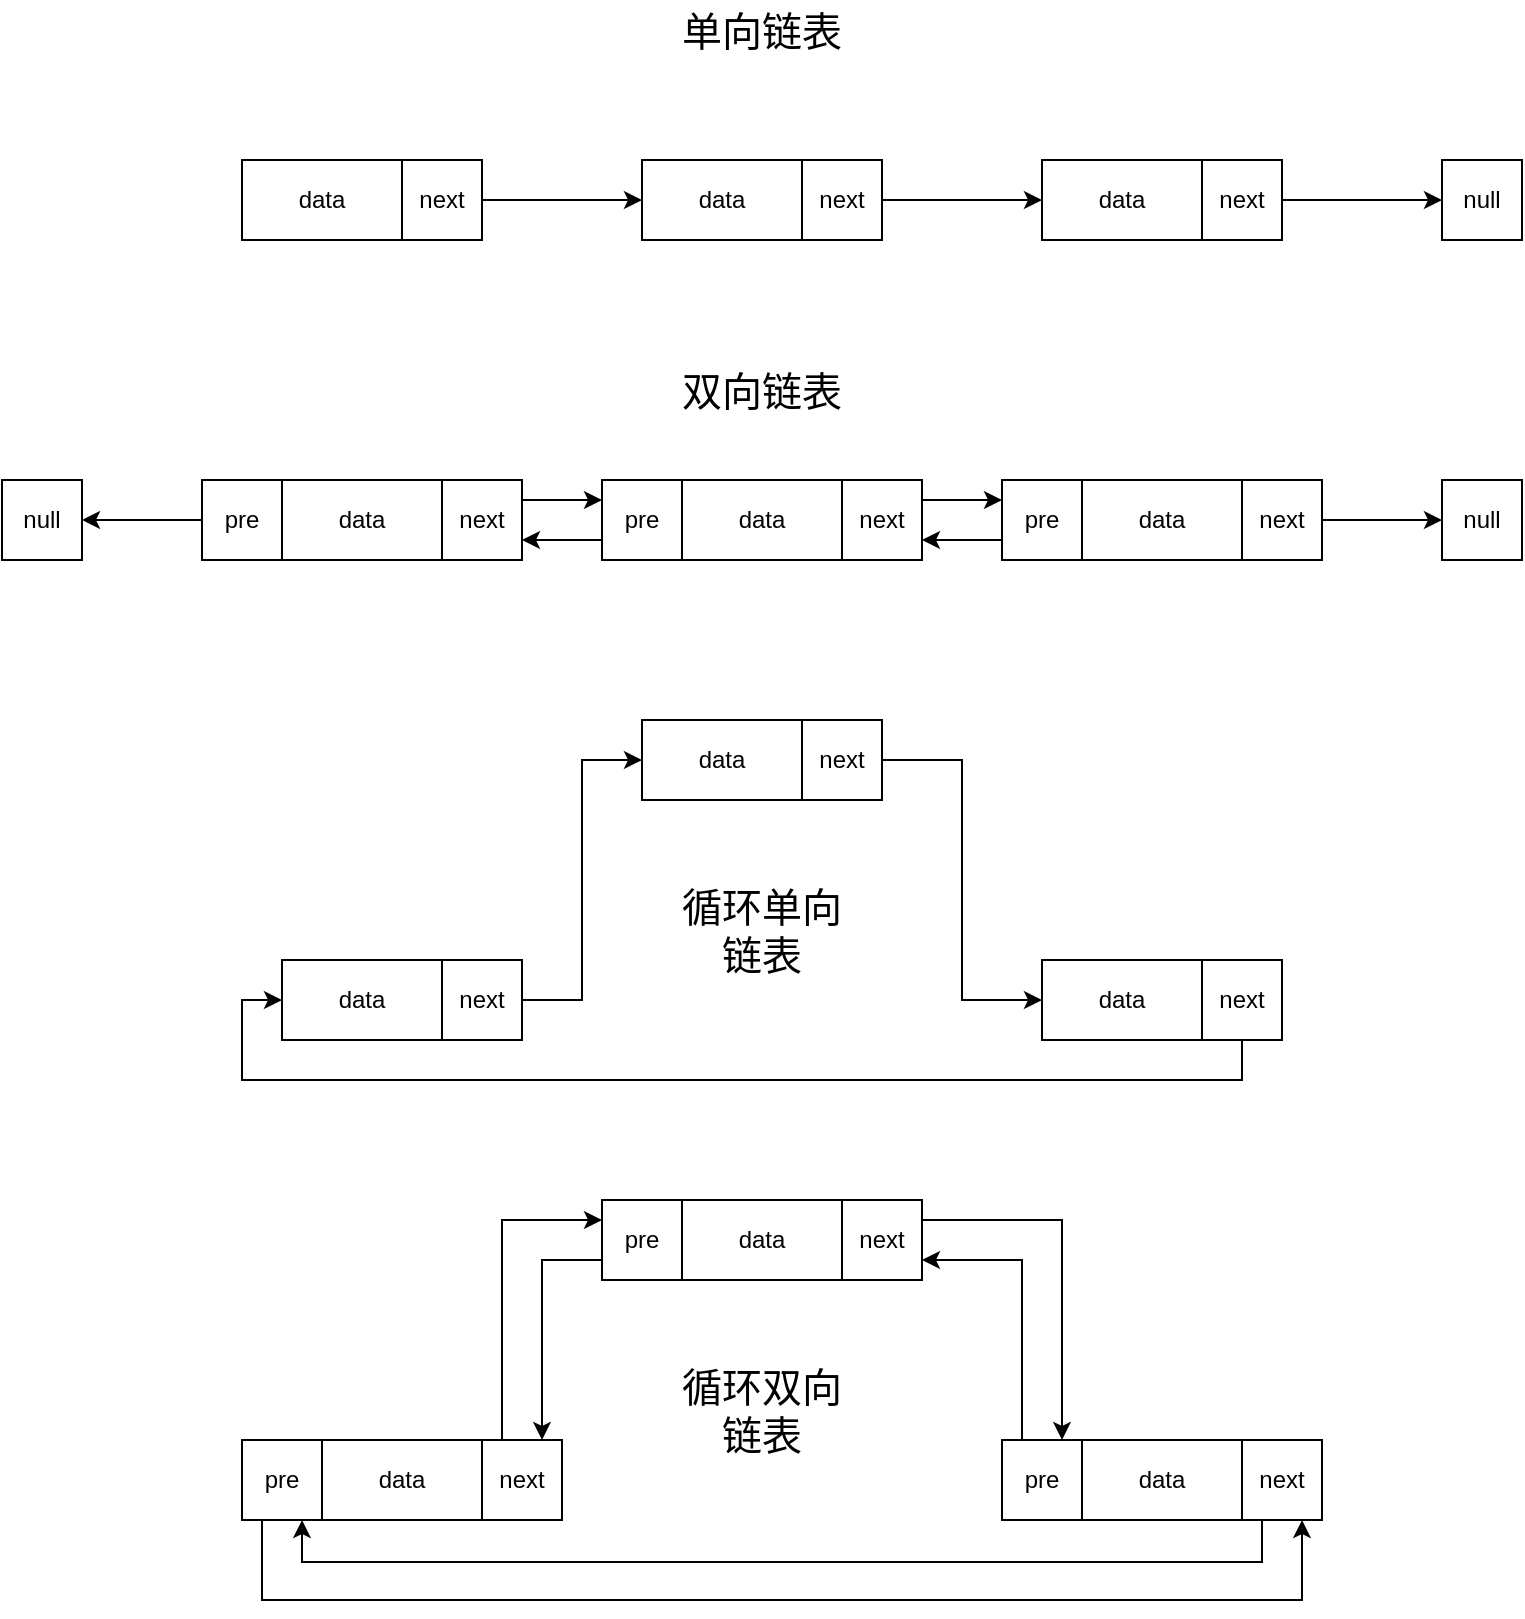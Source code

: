 <mxfile version="27.0.5">
  <diagram name="第 1 页" id="KAM_uYo274XT8sC_KYx2">
    <mxGraphModel dx="1234" dy="803" grid="1" gridSize="10" guides="1" tooltips="1" connect="1" arrows="1" fold="1" page="1" pageScale="1" pageWidth="827" pageHeight="1169" math="0" shadow="0">
      <root>
        <mxCell id="0" />
        <mxCell id="1" parent="0" />
        <mxCell id="VaRB4M7GBHj9MHcpwjuo-7" value="" style="group" vertex="1" connectable="0" parent="1">
          <mxGeometry x="160" y="280" width="120" height="40" as="geometry" />
        </mxCell>
        <mxCell id="VaRB4M7GBHj9MHcpwjuo-3" value="data" style="rounded=0;whiteSpace=wrap;html=1;shadow=0;" vertex="1" parent="VaRB4M7GBHj9MHcpwjuo-7">
          <mxGeometry width="80" height="40" as="geometry" />
        </mxCell>
        <mxCell id="VaRB4M7GBHj9MHcpwjuo-4" value="next" style="whiteSpace=wrap;html=1;aspect=fixed;shadow=0;" vertex="1" parent="VaRB4M7GBHj9MHcpwjuo-7">
          <mxGeometry x="80" width="40" height="40" as="geometry" />
        </mxCell>
        <mxCell id="VaRB4M7GBHj9MHcpwjuo-26" value="" style="group" vertex="1" connectable="0" parent="1">
          <mxGeometry x="360" y="280" width="120" height="40" as="geometry" />
        </mxCell>
        <mxCell id="VaRB4M7GBHj9MHcpwjuo-27" value="data" style="rounded=0;whiteSpace=wrap;html=1;shadow=0;" vertex="1" parent="VaRB4M7GBHj9MHcpwjuo-26">
          <mxGeometry width="80" height="40" as="geometry" />
        </mxCell>
        <mxCell id="VaRB4M7GBHj9MHcpwjuo-28" value="next" style="whiteSpace=wrap;html=1;aspect=fixed;shadow=0;" vertex="1" parent="VaRB4M7GBHj9MHcpwjuo-26">
          <mxGeometry x="80" width="40" height="40" as="geometry" />
        </mxCell>
        <mxCell id="VaRB4M7GBHj9MHcpwjuo-29" value="" style="group" vertex="1" connectable="0" parent="1">
          <mxGeometry x="560" y="280" width="120" height="40" as="geometry" />
        </mxCell>
        <mxCell id="VaRB4M7GBHj9MHcpwjuo-30" value="data" style="rounded=0;whiteSpace=wrap;html=1;shadow=0;" vertex="1" parent="VaRB4M7GBHj9MHcpwjuo-29">
          <mxGeometry width="80" height="40" as="geometry" />
        </mxCell>
        <mxCell id="VaRB4M7GBHj9MHcpwjuo-31" value="next" style="whiteSpace=wrap;html=1;aspect=fixed;shadow=0;" vertex="1" parent="VaRB4M7GBHj9MHcpwjuo-29">
          <mxGeometry x="80" width="40" height="40" as="geometry" />
        </mxCell>
        <mxCell id="VaRB4M7GBHj9MHcpwjuo-44" value="" style="group" vertex="1" connectable="0" parent="1">
          <mxGeometry x="180" y="680" width="120" height="40" as="geometry" />
        </mxCell>
        <mxCell id="VaRB4M7GBHj9MHcpwjuo-45" value="data" style="rounded=0;whiteSpace=wrap;html=1;shadow=0;" vertex="1" parent="VaRB4M7GBHj9MHcpwjuo-44">
          <mxGeometry width="80" height="40" as="geometry" />
        </mxCell>
        <mxCell id="VaRB4M7GBHj9MHcpwjuo-46" value="next" style="whiteSpace=wrap;html=1;aspect=fixed;shadow=0;" vertex="1" parent="VaRB4M7GBHj9MHcpwjuo-44">
          <mxGeometry x="80" width="40" height="40" as="geometry" />
        </mxCell>
        <mxCell id="VaRB4M7GBHj9MHcpwjuo-47" value="" style="group" vertex="1" connectable="0" parent="1">
          <mxGeometry x="360" y="560" width="120" height="40" as="geometry" />
        </mxCell>
        <mxCell id="VaRB4M7GBHj9MHcpwjuo-48" value="data" style="rounded=0;whiteSpace=wrap;html=1;shadow=0;" vertex="1" parent="VaRB4M7GBHj9MHcpwjuo-47">
          <mxGeometry width="80" height="40" as="geometry" />
        </mxCell>
        <mxCell id="VaRB4M7GBHj9MHcpwjuo-49" value="next" style="whiteSpace=wrap;html=1;aspect=fixed;shadow=0;" vertex="1" parent="VaRB4M7GBHj9MHcpwjuo-47">
          <mxGeometry x="80" width="40" height="40" as="geometry" />
        </mxCell>
        <mxCell id="VaRB4M7GBHj9MHcpwjuo-50" value="" style="group" vertex="1" connectable="0" parent="1">
          <mxGeometry x="560" y="680" width="120" height="40" as="geometry" />
        </mxCell>
        <mxCell id="VaRB4M7GBHj9MHcpwjuo-51" value="data" style="rounded=0;whiteSpace=wrap;html=1;shadow=0;" vertex="1" parent="VaRB4M7GBHj9MHcpwjuo-50">
          <mxGeometry width="80" height="40" as="geometry" />
        </mxCell>
        <mxCell id="VaRB4M7GBHj9MHcpwjuo-52" value="next" style="whiteSpace=wrap;html=1;aspect=fixed;shadow=0;" vertex="1" parent="VaRB4M7GBHj9MHcpwjuo-50">
          <mxGeometry x="80" width="40" height="40" as="geometry" />
        </mxCell>
        <mxCell id="VaRB4M7GBHj9MHcpwjuo-65" value="" style="group" vertex="1" connectable="0" parent="1">
          <mxGeometry x="140" y="440" width="160" height="40" as="geometry" />
        </mxCell>
        <mxCell id="VaRB4M7GBHj9MHcpwjuo-32" value="" style="group" vertex="1" connectable="0" parent="VaRB4M7GBHj9MHcpwjuo-65">
          <mxGeometry x="40" width="120" height="40" as="geometry" />
        </mxCell>
        <mxCell id="VaRB4M7GBHj9MHcpwjuo-33" value="data" style="rounded=0;whiteSpace=wrap;html=1;shadow=0;" vertex="1" parent="VaRB4M7GBHj9MHcpwjuo-32">
          <mxGeometry width="80" height="40" as="geometry" />
        </mxCell>
        <mxCell id="VaRB4M7GBHj9MHcpwjuo-34" value="next" style="whiteSpace=wrap;html=1;aspect=fixed;shadow=0;" vertex="1" parent="VaRB4M7GBHj9MHcpwjuo-32">
          <mxGeometry x="80" width="40" height="40" as="geometry" />
        </mxCell>
        <mxCell id="VaRB4M7GBHj9MHcpwjuo-35" value="pre" style="whiteSpace=wrap;html=1;aspect=fixed;shadow=0;" vertex="1" parent="VaRB4M7GBHj9MHcpwjuo-65">
          <mxGeometry width="40" height="40" as="geometry" />
        </mxCell>
        <mxCell id="VaRB4M7GBHj9MHcpwjuo-66" value="" style="group" vertex="1" connectable="0" parent="1">
          <mxGeometry x="340" y="440" width="160" height="40" as="geometry" />
        </mxCell>
        <mxCell id="VaRB4M7GBHj9MHcpwjuo-36" value="" style="group" vertex="1" connectable="0" parent="VaRB4M7GBHj9MHcpwjuo-66">
          <mxGeometry x="40" width="120" height="40" as="geometry" />
        </mxCell>
        <mxCell id="VaRB4M7GBHj9MHcpwjuo-37" value="data" style="rounded=0;whiteSpace=wrap;html=1;shadow=0;" vertex="1" parent="VaRB4M7GBHj9MHcpwjuo-36">
          <mxGeometry width="80" height="40" as="geometry" />
        </mxCell>
        <mxCell id="VaRB4M7GBHj9MHcpwjuo-38" value="next" style="whiteSpace=wrap;html=1;aspect=fixed;shadow=0;" vertex="1" parent="VaRB4M7GBHj9MHcpwjuo-36">
          <mxGeometry x="80" width="40" height="40" as="geometry" />
        </mxCell>
        <mxCell id="VaRB4M7GBHj9MHcpwjuo-39" value="pre" style="whiteSpace=wrap;html=1;aspect=fixed;shadow=0;" vertex="1" parent="VaRB4M7GBHj9MHcpwjuo-66">
          <mxGeometry width="40" height="40" as="geometry" />
        </mxCell>
        <mxCell id="VaRB4M7GBHj9MHcpwjuo-67" value="" style="group" vertex="1" connectable="0" parent="1">
          <mxGeometry x="540" y="440" width="160" height="40" as="geometry" />
        </mxCell>
        <mxCell id="VaRB4M7GBHj9MHcpwjuo-40" value="" style="group" vertex="1" connectable="0" parent="VaRB4M7GBHj9MHcpwjuo-67">
          <mxGeometry x="40" width="120" height="40" as="geometry" />
        </mxCell>
        <mxCell id="VaRB4M7GBHj9MHcpwjuo-41" value="data" style="rounded=0;whiteSpace=wrap;html=1;shadow=0;" vertex="1" parent="VaRB4M7GBHj9MHcpwjuo-40">
          <mxGeometry width="80" height="40" as="geometry" />
        </mxCell>
        <mxCell id="VaRB4M7GBHj9MHcpwjuo-42" value="next" style="whiteSpace=wrap;html=1;aspect=fixed;shadow=0;" vertex="1" parent="VaRB4M7GBHj9MHcpwjuo-40">
          <mxGeometry x="80" width="40" height="40" as="geometry" />
        </mxCell>
        <mxCell id="VaRB4M7GBHj9MHcpwjuo-43" value="pre" style="whiteSpace=wrap;html=1;aspect=fixed;shadow=0;" vertex="1" parent="VaRB4M7GBHj9MHcpwjuo-67">
          <mxGeometry width="40" height="40" as="geometry" />
        </mxCell>
        <mxCell id="VaRB4M7GBHj9MHcpwjuo-68" value="" style="group" vertex="1" connectable="0" parent="1">
          <mxGeometry x="160" y="920" width="160" height="40" as="geometry" />
        </mxCell>
        <mxCell id="VaRB4M7GBHj9MHcpwjuo-53" value="" style="group" vertex="1" connectable="0" parent="VaRB4M7GBHj9MHcpwjuo-68">
          <mxGeometry x="40" width="120" height="40" as="geometry" />
        </mxCell>
        <mxCell id="VaRB4M7GBHj9MHcpwjuo-54" value="data" style="rounded=0;whiteSpace=wrap;html=1;shadow=0;" vertex="1" parent="VaRB4M7GBHj9MHcpwjuo-53">
          <mxGeometry width="80" height="40" as="geometry" />
        </mxCell>
        <mxCell id="VaRB4M7GBHj9MHcpwjuo-55" value="next" style="whiteSpace=wrap;html=1;aspect=fixed;shadow=0;" vertex="1" parent="VaRB4M7GBHj9MHcpwjuo-53">
          <mxGeometry x="80" width="40" height="40" as="geometry" />
        </mxCell>
        <mxCell id="VaRB4M7GBHj9MHcpwjuo-56" value="pre" style="whiteSpace=wrap;html=1;aspect=fixed;shadow=0;" vertex="1" parent="VaRB4M7GBHj9MHcpwjuo-68">
          <mxGeometry width="40" height="40" as="geometry" />
        </mxCell>
        <mxCell id="VaRB4M7GBHj9MHcpwjuo-69" value="" style="group" vertex="1" connectable="0" parent="1">
          <mxGeometry x="340" y="800" width="160" height="40" as="geometry" />
        </mxCell>
        <mxCell id="VaRB4M7GBHj9MHcpwjuo-57" value="" style="group" vertex="1" connectable="0" parent="VaRB4M7GBHj9MHcpwjuo-69">
          <mxGeometry x="40" width="120" height="40" as="geometry" />
        </mxCell>
        <mxCell id="VaRB4M7GBHj9MHcpwjuo-58" value="data" style="rounded=0;whiteSpace=wrap;html=1;shadow=0;" vertex="1" parent="VaRB4M7GBHj9MHcpwjuo-57">
          <mxGeometry width="80" height="40" as="geometry" />
        </mxCell>
        <mxCell id="VaRB4M7GBHj9MHcpwjuo-59" value="next" style="whiteSpace=wrap;html=1;aspect=fixed;shadow=0;" vertex="1" parent="VaRB4M7GBHj9MHcpwjuo-57">
          <mxGeometry x="80" width="40" height="40" as="geometry" />
        </mxCell>
        <mxCell id="VaRB4M7GBHj9MHcpwjuo-60" value="pre" style="whiteSpace=wrap;html=1;aspect=fixed;shadow=0;" vertex="1" parent="VaRB4M7GBHj9MHcpwjuo-69">
          <mxGeometry width="40" height="40" as="geometry" />
        </mxCell>
        <mxCell id="VaRB4M7GBHj9MHcpwjuo-70" value="" style="group" vertex="1" connectable="0" parent="1">
          <mxGeometry x="540" y="920" width="160" height="40" as="geometry" />
        </mxCell>
        <mxCell id="VaRB4M7GBHj9MHcpwjuo-61" value="" style="group" vertex="1" connectable="0" parent="VaRB4M7GBHj9MHcpwjuo-70">
          <mxGeometry x="40" width="120" height="40" as="geometry" />
        </mxCell>
        <mxCell id="VaRB4M7GBHj9MHcpwjuo-62" value="data" style="rounded=0;whiteSpace=wrap;html=1;shadow=0;" vertex="1" parent="VaRB4M7GBHj9MHcpwjuo-61">
          <mxGeometry width="80" height="40" as="geometry" />
        </mxCell>
        <mxCell id="VaRB4M7GBHj9MHcpwjuo-63" value="next" style="whiteSpace=wrap;html=1;aspect=fixed;shadow=0;" vertex="1" parent="VaRB4M7GBHj9MHcpwjuo-61">
          <mxGeometry x="80" width="40" height="40" as="geometry" />
        </mxCell>
        <mxCell id="VaRB4M7GBHj9MHcpwjuo-64" value="pre" style="whiteSpace=wrap;html=1;aspect=fixed;shadow=0;" vertex="1" parent="VaRB4M7GBHj9MHcpwjuo-70">
          <mxGeometry width="40" height="40" as="geometry" />
        </mxCell>
        <mxCell id="VaRB4M7GBHj9MHcpwjuo-71" value="null" style="whiteSpace=wrap;html=1;aspect=fixed;" vertex="1" parent="1">
          <mxGeometry x="760" y="280" width="40" height="40" as="geometry" />
        </mxCell>
        <mxCell id="VaRB4M7GBHj9MHcpwjuo-73" value="" style="edgeStyle=orthogonalEdgeStyle;rounded=0;orthogonalLoop=1;jettySize=auto;html=1;" edge="1" parent="1" source="VaRB4M7GBHj9MHcpwjuo-4" target="VaRB4M7GBHj9MHcpwjuo-27">
          <mxGeometry relative="1" as="geometry" />
        </mxCell>
        <mxCell id="VaRB4M7GBHj9MHcpwjuo-74" value="" style="edgeStyle=orthogonalEdgeStyle;rounded=0;orthogonalLoop=1;jettySize=auto;html=1;" edge="1" parent="1" source="VaRB4M7GBHj9MHcpwjuo-28" target="VaRB4M7GBHj9MHcpwjuo-30">
          <mxGeometry relative="1" as="geometry" />
        </mxCell>
        <mxCell id="VaRB4M7GBHj9MHcpwjuo-75" value="" style="edgeStyle=orthogonalEdgeStyle;rounded=0;orthogonalLoop=1;jettySize=auto;html=1;" edge="1" parent="1" source="VaRB4M7GBHj9MHcpwjuo-31" target="VaRB4M7GBHj9MHcpwjuo-71">
          <mxGeometry relative="1" as="geometry" />
        </mxCell>
        <mxCell id="VaRB4M7GBHj9MHcpwjuo-76" value="null" style="whiteSpace=wrap;html=1;aspect=fixed;" vertex="1" parent="1">
          <mxGeometry x="40" y="440" width="40" height="40" as="geometry" />
        </mxCell>
        <mxCell id="VaRB4M7GBHj9MHcpwjuo-77" value="" style="edgeStyle=orthogonalEdgeStyle;rounded=0;orthogonalLoop=1;jettySize=auto;html=1;" edge="1" parent="1" source="VaRB4M7GBHj9MHcpwjuo-35" target="VaRB4M7GBHj9MHcpwjuo-76">
          <mxGeometry relative="1" as="geometry" />
        </mxCell>
        <mxCell id="VaRB4M7GBHj9MHcpwjuo-78" value="" style="edgeStyle=orthogonalEdgeStyle;rounded=0;orthogonalLoop=1;jettySize=auto;html=1;" edge="1" parent="1" source="VaRB4M7GBHj9MHcpwjuo-34" target="VaRB4M7GBHj9MHcpwjuo-39">
          <mxGeometry relative="1" as="geometry">
            <Array as="points">
              <mxPoint x="320" y="450" />
              <mxPoint x="320" y="450" />
            </Array>
          </mxGeometry>
        </mxCell>
        <mxCell id="VaRB4M7GBHj9MHcpwjuo-79" value="" style="edgeStyle=orthogonalEdgeStyle;rounded=0;orthogonalLoop=1;jettySize=auto;html=1;" edge="1" parent="1" source="VaRB4M7GBHj9MHcpwjuo-39" target="VaRB4M7GBHj9MHcpwjuo-34">
          <mxGeometry relative="1" as="geometry">
            <Array as="points">
              <mxPoint x="320" y="470" />
              <mxPoint x="320" y="470" />
            </Array>
          </mxGeometry>
        </mxCell>
        <mxCell id="VaRB4M7GBHj9MHcpwjuo-80" value="" style="edgeStyle=orthogonalEdgeStyle;rounded=0;orthogonalLoop=1;jettySize=auto;html=1;" edge="1" parent="1" source="VaRB4M7GBHj9MHcpwjuo-38" target="VaRB4M7GBHj9MHcpwjuo-43">
          <mxGeometry relative="1" as="geometry">
            <Array as="points">
              <mxPoint x="520" y="450" />
              <mxPoint x="520" y="450" />
            </Array>
          </mxGeometry>
        </mxCell>
        <mxCell id="VaRB4M7GBHj9MHcpwjuo-81" value="" style="edgeStyle=orthogonalEdgeStyle;rounded=0;orthogonalLoop=1;jettySize=auto;html=1;" edge="1" parent="1" source="VaRB4M7GBHj9MHcpwjuo-43" target="VaRB4M7GBHj9MHcpwjuo-38">
          <mxGeometry relative="1" as="geometry">
            <Array as="points">
              <mxPoint x="520" y="470" />
              <mxPoint x="520" y="470" />
            </Array>
          </mxGeometry>
        </mxCell>
        <mxCell id="VaRB4M7GBHj9MHcpwjuo-82" value="null" style="whiteSpace=wrap;html=1;aspect=fixed;shadow=0;" vertex="1" parent="1">
          <mxGeometry x="760" y="440" width="40" height="40" as="geometry" />
        </mxCell>
        <mxCell id="VaRB4M7GBHj9MHcpwjuo-83" value="" style="edgeStyle=orthogonalEdgeStyle;rounded=0;orthogonalLoop=1;jettySize=auto;html=1;" edge="1" parent="1" source="VaRB4M7GBHj9MHcpwjuo-42" target="VaRB4M7GBHj9MHcpwjuo-82">
          <mxGeometry relative="1" as="geometry" />
        </mxCell>
        <mxCell id="VaRB4M7GBHj9MHcpwjuo-84" style="edgeStyle=orthogonalEdgeStyle;rounded=0;orthogonalLoop=1;jettySize=auto;html=1;entryX=0;entryY=0.5;entryDx=0;entryDy=0;" edge="1" parent="1" source="VaRB4M7GBHj9MHcpwjuo-46" target="VaRB4M7GBHj9MHcpwjuo-48">
          <mxGeometry relative="1" as="geometry" />
        </mxCell>
        <mxCell id="VaRB4M7GBHj9MHcpwjuo-85" style="edgeStyle=orthogonalEdgeStyle;rounded=0;orthogonalLoop=1;jettySize=auto;html=1;entryX=0;entryY=0.5;entryDx=0;entryDy=0;" edge="1" parent="1" source="VaRB4M7GBHj9MHcpwjuo-49" target="VaRB4M7GBHj9MHcpwjuo-51">
          <mxGeometry relative="1" as="geometry" />
        </mxCell>
        <mxCell id="VaRB4M7GBHj9MHcpwjuo-86" style="edgeStyle=orthogonalEdgeStyle;rounded=0;orthogonalLoop=1;jettySize=auto;html=1;entryX=0;entryY=0.5;entryDx=0;entryDy=0;" edge="1" parent="1" source="VaRB4M7GBHj9MHcpwjuo-52" target="VaRB4M7GBHj9MHcpwjuo-45">
          <mxGeometry relative="1" as="geometry">
            <Array as="points">
              <mxPoint x="660" y="740" />
              <mxPoint x="160" y="740" />
              <mxPoint x="160" y="700" />
            </Array>
          </mxGeometry>
        </mxCell>
        <mxCell id="VaRB4M7GBHj9MHcpwjuo-87" style="edgeStyle=orthogonalEdgeStyle;rounded=0;orthogonalLoop=1;jettySize=auto;html=1;entryX=0.5;entryY=0;entryDx=0;entryDy=0;exitX=1;exitY=0.25;exitDx=0;exitDy=0;" edge="1" parent="1" source="VaRB4M7GBHj9MHcpwjuo-59">
          <mxGeometry relative="1" as="geometry">
            <mxPoint x="510" y="810" as="sourcePoint" />
            <mxPoint x="570" y="920" as="targetPoint" />
            <Array as="points">
              <mxPoint x="570" y="810" />
            </Array>
          </mxGeometry>
        </mxCell>
        <mxCell id="VaRB4M7GBHj9MHcpwjuo-88" style="edgeStyle=orthogonalEdgeStyle;rounded=0;orthogonalLoop=1;jettySize=auto;html=1;entryX=1;entryY=0.75;entryDx=0;entryDy=0;" edge="1" parent="1" source="VaRB4M7GBHj9MHcpwjuo-64" target="VaRB4M7GBHj9MHcpwjuo-59">
          <mxGeometry relative="1" as="geometry">
            <mxPoint x="510" y="830" as="targetPoint" />
            <Array as="points">
              <mxPoint x="550" y="830" />
            </Array>
          </mxGeometry>
        </mxCell>
        <mxCell id="VaRB4M7GBHj9MHcpwjuo-89" style="edgeStyle=orthogonalEdgeStyle;rounded=0;orthogonalLoop=1;jettySize=auto;html=1;entryX=0.75;entryY=1;entryDx=0;entryDy=0;exitX=0.25;exitY=1;exitDx=0;exitDy=0;" edge="1" parent="1" source="VaRB4M7GBHj9MHcpwjuo-63" target="VaRB4M7GBHj9MHcpwjuo-56">
          <mxGeometry relative="1" as="geometry">
            <mxPoint x="190" y="980" as="targetPoint" />
            <mxPoint x="680" y="980" as="sourcePoint" />
            <Array as="points">
              <mxPoint x="670" y="981" />
              <mxPoint x="190" y="981" />
            </Array>
          </mxGeometry>
        </mxCell>
        <mxCell id="VaRB4M7GBHj9MHcpwjuo-90" style="edgeStyle=orthogonalEdgeStyle;rounded=0;orthogonalLoop=1;jettySize=auto;html=1;entryX=0.75;entryY=1;entryDx=0;entryDy=0;" edge="1" parent="1" source="VaRB4M7GBHj9MHcpwjuo-56" target="VaRB4M7GBHj9MHcpwjuo-63">
          <mxGeometry relative="1" as="geometry">
            <Array as="points">
              <mxPoint x="170" y="1000" />
              <mxPoint x="690" y="1000" />
            </Array>
          </mxGeometry>
        </mxCell>
        <mxCell id="VaRB4M7GBHj9MHcpwjuo-91" style="edgeStyle=orthogonalEdgeStyle;rounded=0;orthogonalLoop=1;jettySize=auto;html=1;exitX=0.25;exitY=0;exitDx=0;exitDy=0;entryX=0;entryY=0.25;entryDx=0;entryDy=0;" edge="1" parent="1" source="VaRB4M7GBHj9MHcpwjuo-55" target="VaRB4M7GBHj9MHcpwjuo-60">
          <mxGeometry relative="1" as="geometry" />
        </mxCell>
        <mxCell id="VaRB4M7GBHj9MHcpwjuo-92" style="edgeStyle=orthogonalEdgeStyle;rounded=0;orthogonalLoop=1;jettySize=auto;html=1;exitX=0;exitY=0.75;exitDx=0;exitDy=0;entryX=0.75;entryY=0;entryDx=0;entryDy=0;" edge="1" parent="1" source="VaRB4M7GBHj9MHcpwjuo-60" target="VaRB4M7GBHj9MHcpwjuo-55">
          <mxGeometry relative="1" as="geometry" />
        </mxCell>
        <mxCell id="VaRB4M7GBHj9MHcpwjuo-93" value="单向链表" style="text;html=1;align=center;verticalAlign=middle;whiteSpace=wrap;rounded=0;fontSize=20;" vertex="1" parent="1">
          <mxGeometry x="370" y="200" width="100" height="30" as="geometry" />
        </mxCell>
        <mxCell id="VaRB4M7GBHj9MHcpwjuo-94" value="双向链表" style="text;html=1;align=center;verticalAlign=middle;whiteSpace=wrap;rounded=0;fontSize=20;" vertex="1" parent="1">
          <mxGeometry x="370" y="380" width="100" height="30" as="geometry" />
        </mxCell>
        <mxCell id="VaRB4M7GBHj9MHcpwjuo-95" value="循环单向链表" style="text;html=1;align=center;verticalAlign=middle;whiteSpace=wrap;rounded=0;fontSize=20;" vertex="1" parent="1">
          <mxGeometry x="370" y="650" width="100" height="30" as="geometry" />
        </mxCell>
        <mxCell id="VaRB4M7GBHj9MHcpwjuo-97" value="循环双向链表" style="text;html=1;align=center;verticalAlign=middle;whiteSpace=wrap;rounded=0;fontSize=20;" vertex="1" parent="1">
          <mxGeometry x="370" y="890" width="100" height="30" as="geometry" />
        </mxCell>
      </root>
    </mxGraphModel>
  </diagram>
</mxfile>
